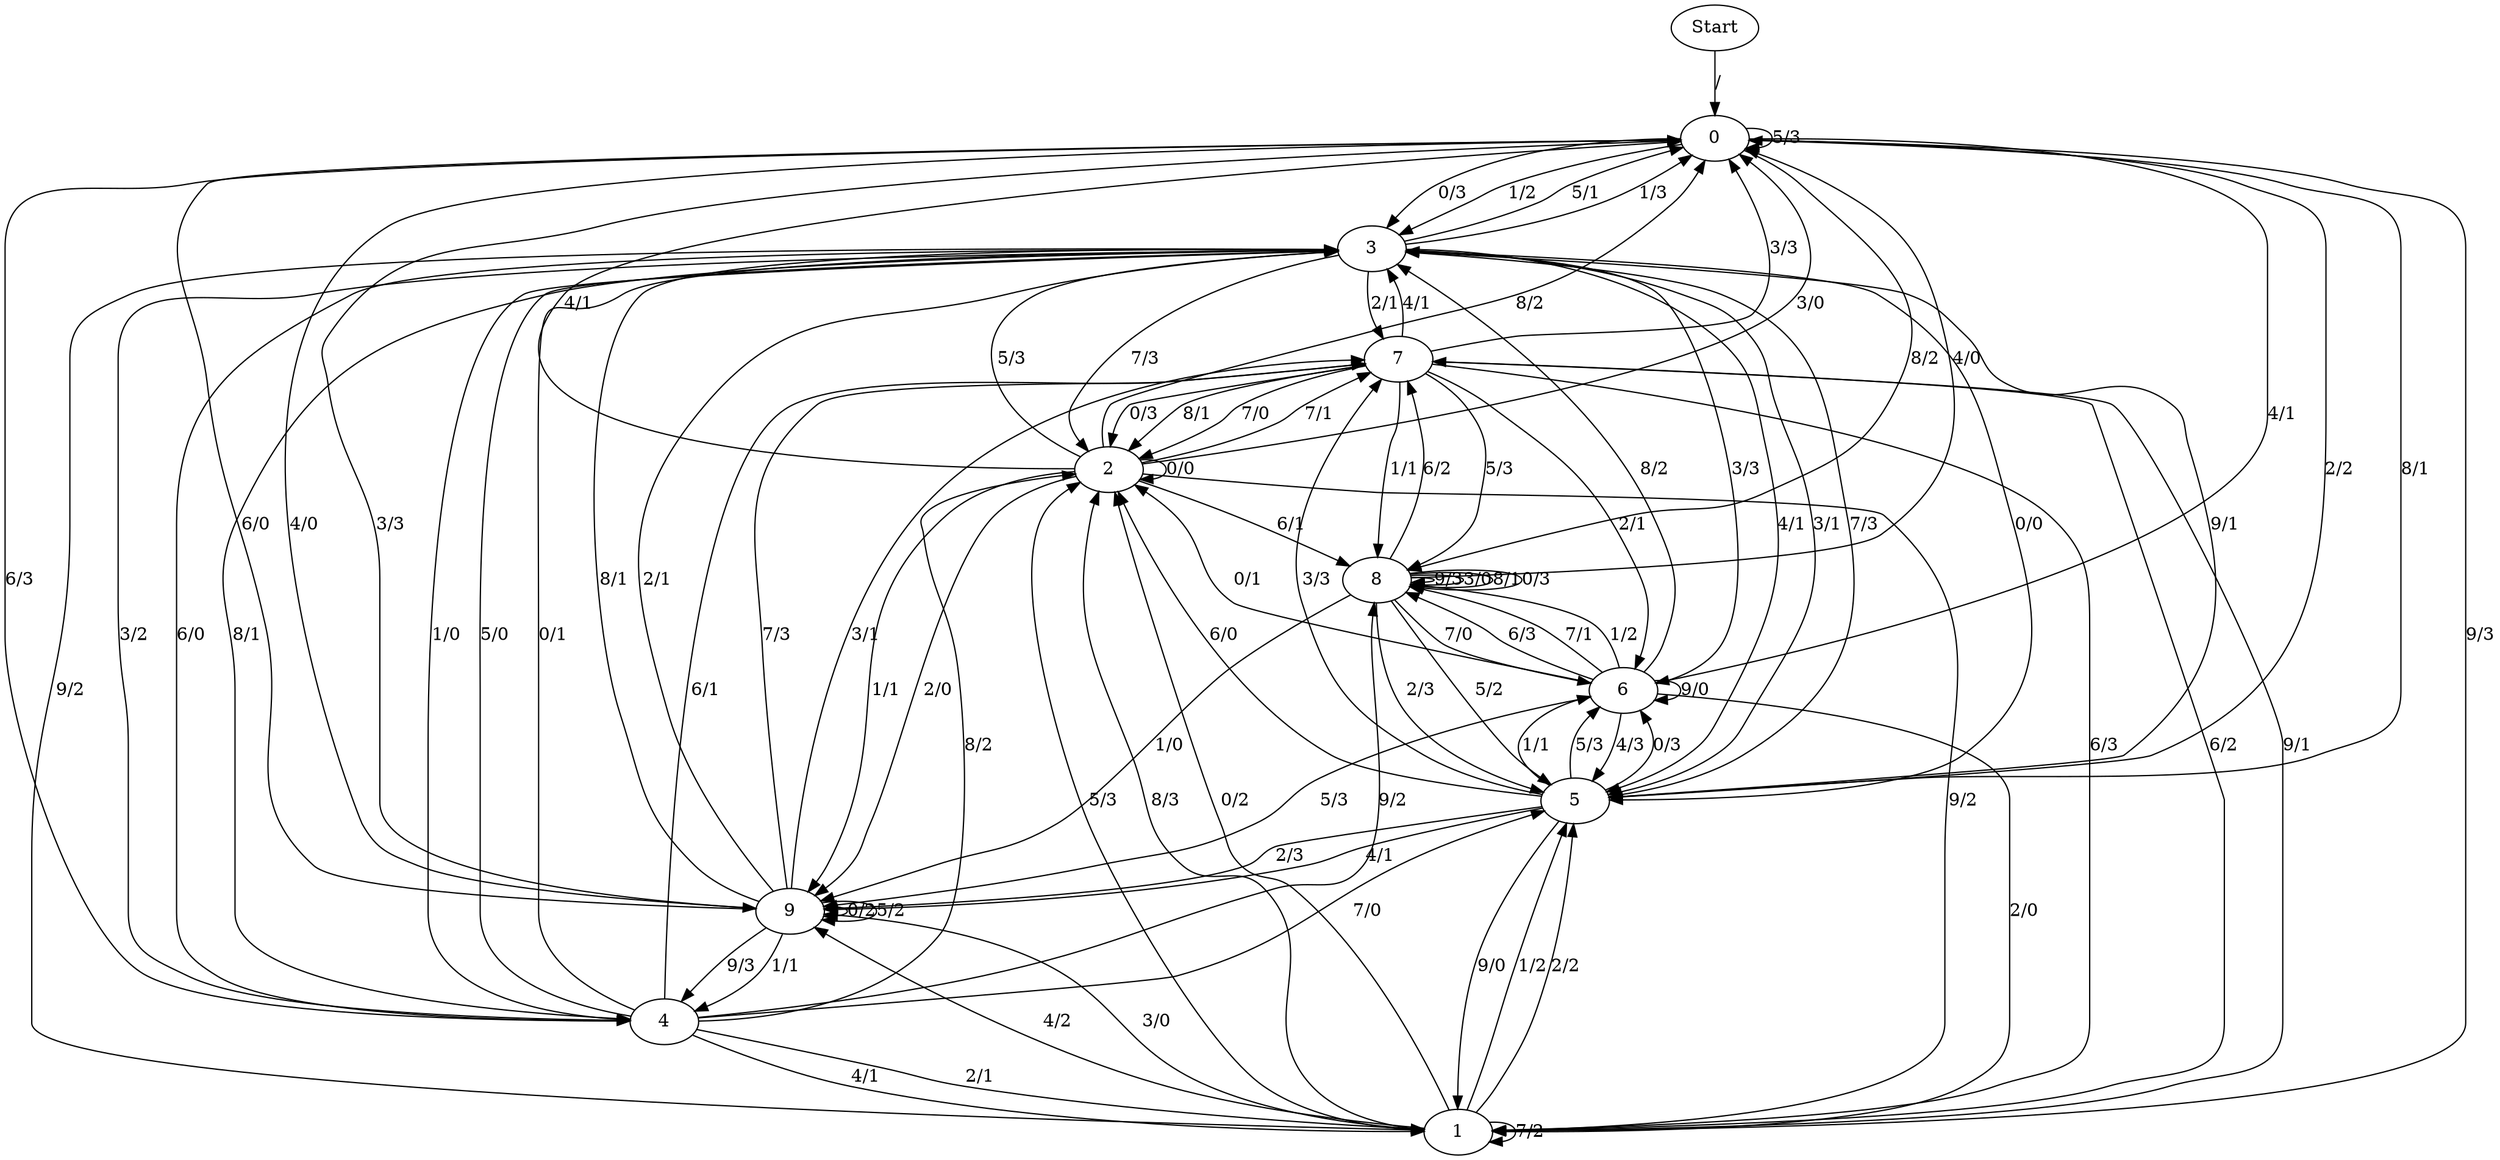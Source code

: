 digraph {
	Start -> 0 [label="/"]
	0 -> 3 [label="0/3"]
	0 -> 1 [label="9/3"]
	0 -> 9 [label="3/3"]
	0 -> 5 [label="2/2"]
	0 -> 3 [label="1/2"]
	0 -> 8 [label="8/2"]
	0 -> 4 [label="6/3"]
	0 -> 6 [label="4/1"]
	0 -> 0 [label="5/3"]
	6 -> 8 [label="6/3"]
	6 -> 1 [label="2/0"]
	6 -> 8 [label="7/1"]
	6 -> 3 [label="3/3"]
	6 -> 8 [label="1/2"]
	6 -> 2 [label="0/1"]
	6 -> 5 [label="4/3"]
	6 -> 3 [label="8/2"]
	6 -> 6 [label="9/0"]
	6 -> 9 [label="5/3"]
	2 -> 0 [label="4/1"]
	2 -> 0 [label="8/2"]
	2 -> 9 [label="1/1"]
	2 -> 7 [label="7/1"]
	2 -> 0 [label="3/0"]
	2 -> 3 [label="5/3"]
	2 -> 1 [label="9/2"]
	2 -> 2 [label="0/0"]
	2 -> 9 [label="2/0"]
	2 -> 8 [label="6/1"]
	3 -> 2 [label="7/3"]
	3 -> 5 [label="4/1"]
	3 -> 5 [label="3/1"]
	3 -> 5 [label="0/0"]
	3 -> 0 [label="5/1"]
	3 -> 4 [label="6/0"]
	3 -> 7 [label="2/1"]
	3 -> 0 [label="1/3"]
	3 -> 4 [label="8/1"]
	3 -> 5 [label="9/1"]
	4 -> 1 [label="4/1"]
	4 -> 3 [label="5/0"]
	4 -> 1 [label="2/1"]
	4 -> 2 [label="8/2"]
	4 -> 3 [label="1/0"]
	4 -> 7 [label="6/1"]
	4 -> 5 [label="7/0"]
	4 -> 3 [label="0/1"]
	4 -> 3 [label="3/2"]
	4 -> 8 [label="9/2"]
	1 -> 7 [label="6/2"]
	1 -> 2 [label="5/3"]
	1 -> 1 [label="7/2"]
	1 -> 9 [label="3/0"]
	1 -> 5 [label="1/2"]
	1 -> 5 [label="2/2"]
	1 -> 2 [label="8/3"]
	1 -> 9 [label="4/2"]
	1 -> 3 [label="9/2"]
	1 -> 2 [label="0/2"]
	9 -> 3 [label="8/1"]
	9 -> 7 [label="7/3"]
	9 -> 9 [label="0/2"]
	9 -> 0 [label="6/0"]
	9 -> 4 [label="9/3"]
	9 -> 7 [label="3/1"]
	9 -> 0 [label="4/0"]
	9 -> 3 [label="2/1"]
	9 -> 4 [label="1/1"]
	9 -> 9 [label="5/2"]
	7 -> 2 [label="0/3"]
	7 -> 2 [label="7/0"]
	7 -> 0 [label="3/3"]
	7 -> 2 [label="8/1"]
	7 -> 6 [label="2/1"]
	7 -> 8 [label="1/1"]
	7 -> 3 [label="4/1"]
	7 -> 1 [label="6/3"]
	7 -> 1 [label="9/1"]
	7 -> 8 [label="5/3"]
	8 -> 9 [label="1/0"]
	8 -> 8 [label="9/3"]
	8 -> 5 [label="5/2"]
	8 -> 8 [label="3/0"]
	8 -> 7 [label="6/2"]
	8 -> 6 [label="7/0"]
	8 -> 5 [label="2/3"]
	8 -> 0 [label="4/0"]
	8 -> 8 [label="8/1"]
	8 -> 8 [label="0/3"]
	5 -> 1 [label="9/0"]
	5 -> 0 [label="8/1"]
	5 -> 3 [label="7/3"]
	5 -> 6 [label="0/3"]
	5 -> 6 [label="1/1"]
	5 -> 9 [label="2/3"]
	5 -> 2 [label="6/0"]
	5 -> 7 [label="3/3"]
	5 -> 9 [label="4/1"]
	5 -> 6 [label="5/3"]
}